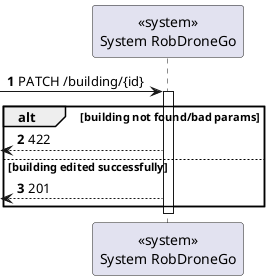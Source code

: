 @startuml
autonumber

participant "<<system>>\nSystem RobDroneGo" as sys

[-> sys: PATCH /building/{id}

activate sys
alt building not found/bad params
    [<-- sys : 422
else building edited successfully
    [<--sys  : 201
end
deactivate sys



@enduml
